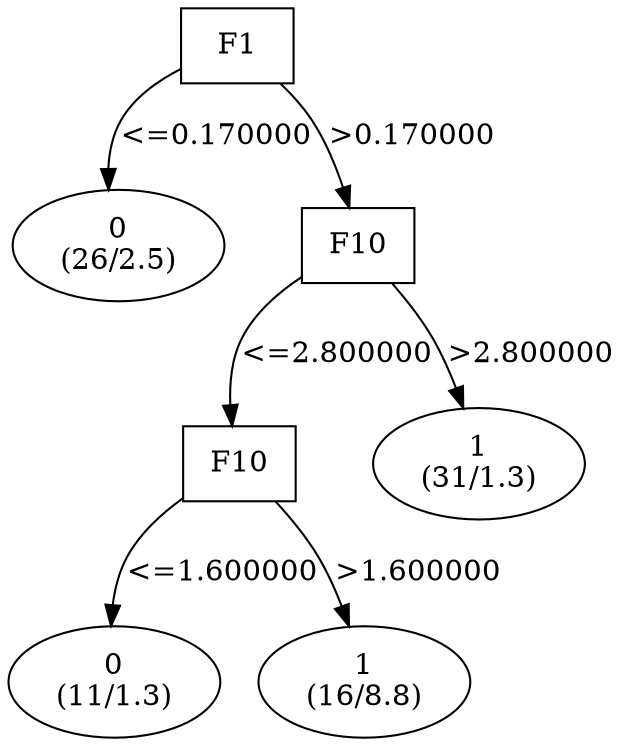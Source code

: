 digraph YaDT {
n0 [ shape=box, label="F1\n"]
n0 -> n1 [label="<=0.170000"]
n1 [ shape=ellipse, label="0\n(26/2.5)"]
n0 -> n2 [label=">0.170000"]
n2 [ shape=box, label="F10\n"]
n2 -> n3 [label="<=2.800000"]
n3 [ shape=box, label="F10\n"]
n3 -> n4 [label="<=1.600000"]
n4 [ shape=ellipse, label="0\n(11/1.3)"]
n3 -> n5 [label=">1.600000"]
n5 [ shape=ellipse, label="1\n(16/8.8)"]
n2 -> n7 [label=">2.800000"]
n7 [ shape=ellipse, label="1\n(31/1.3)"]
}

